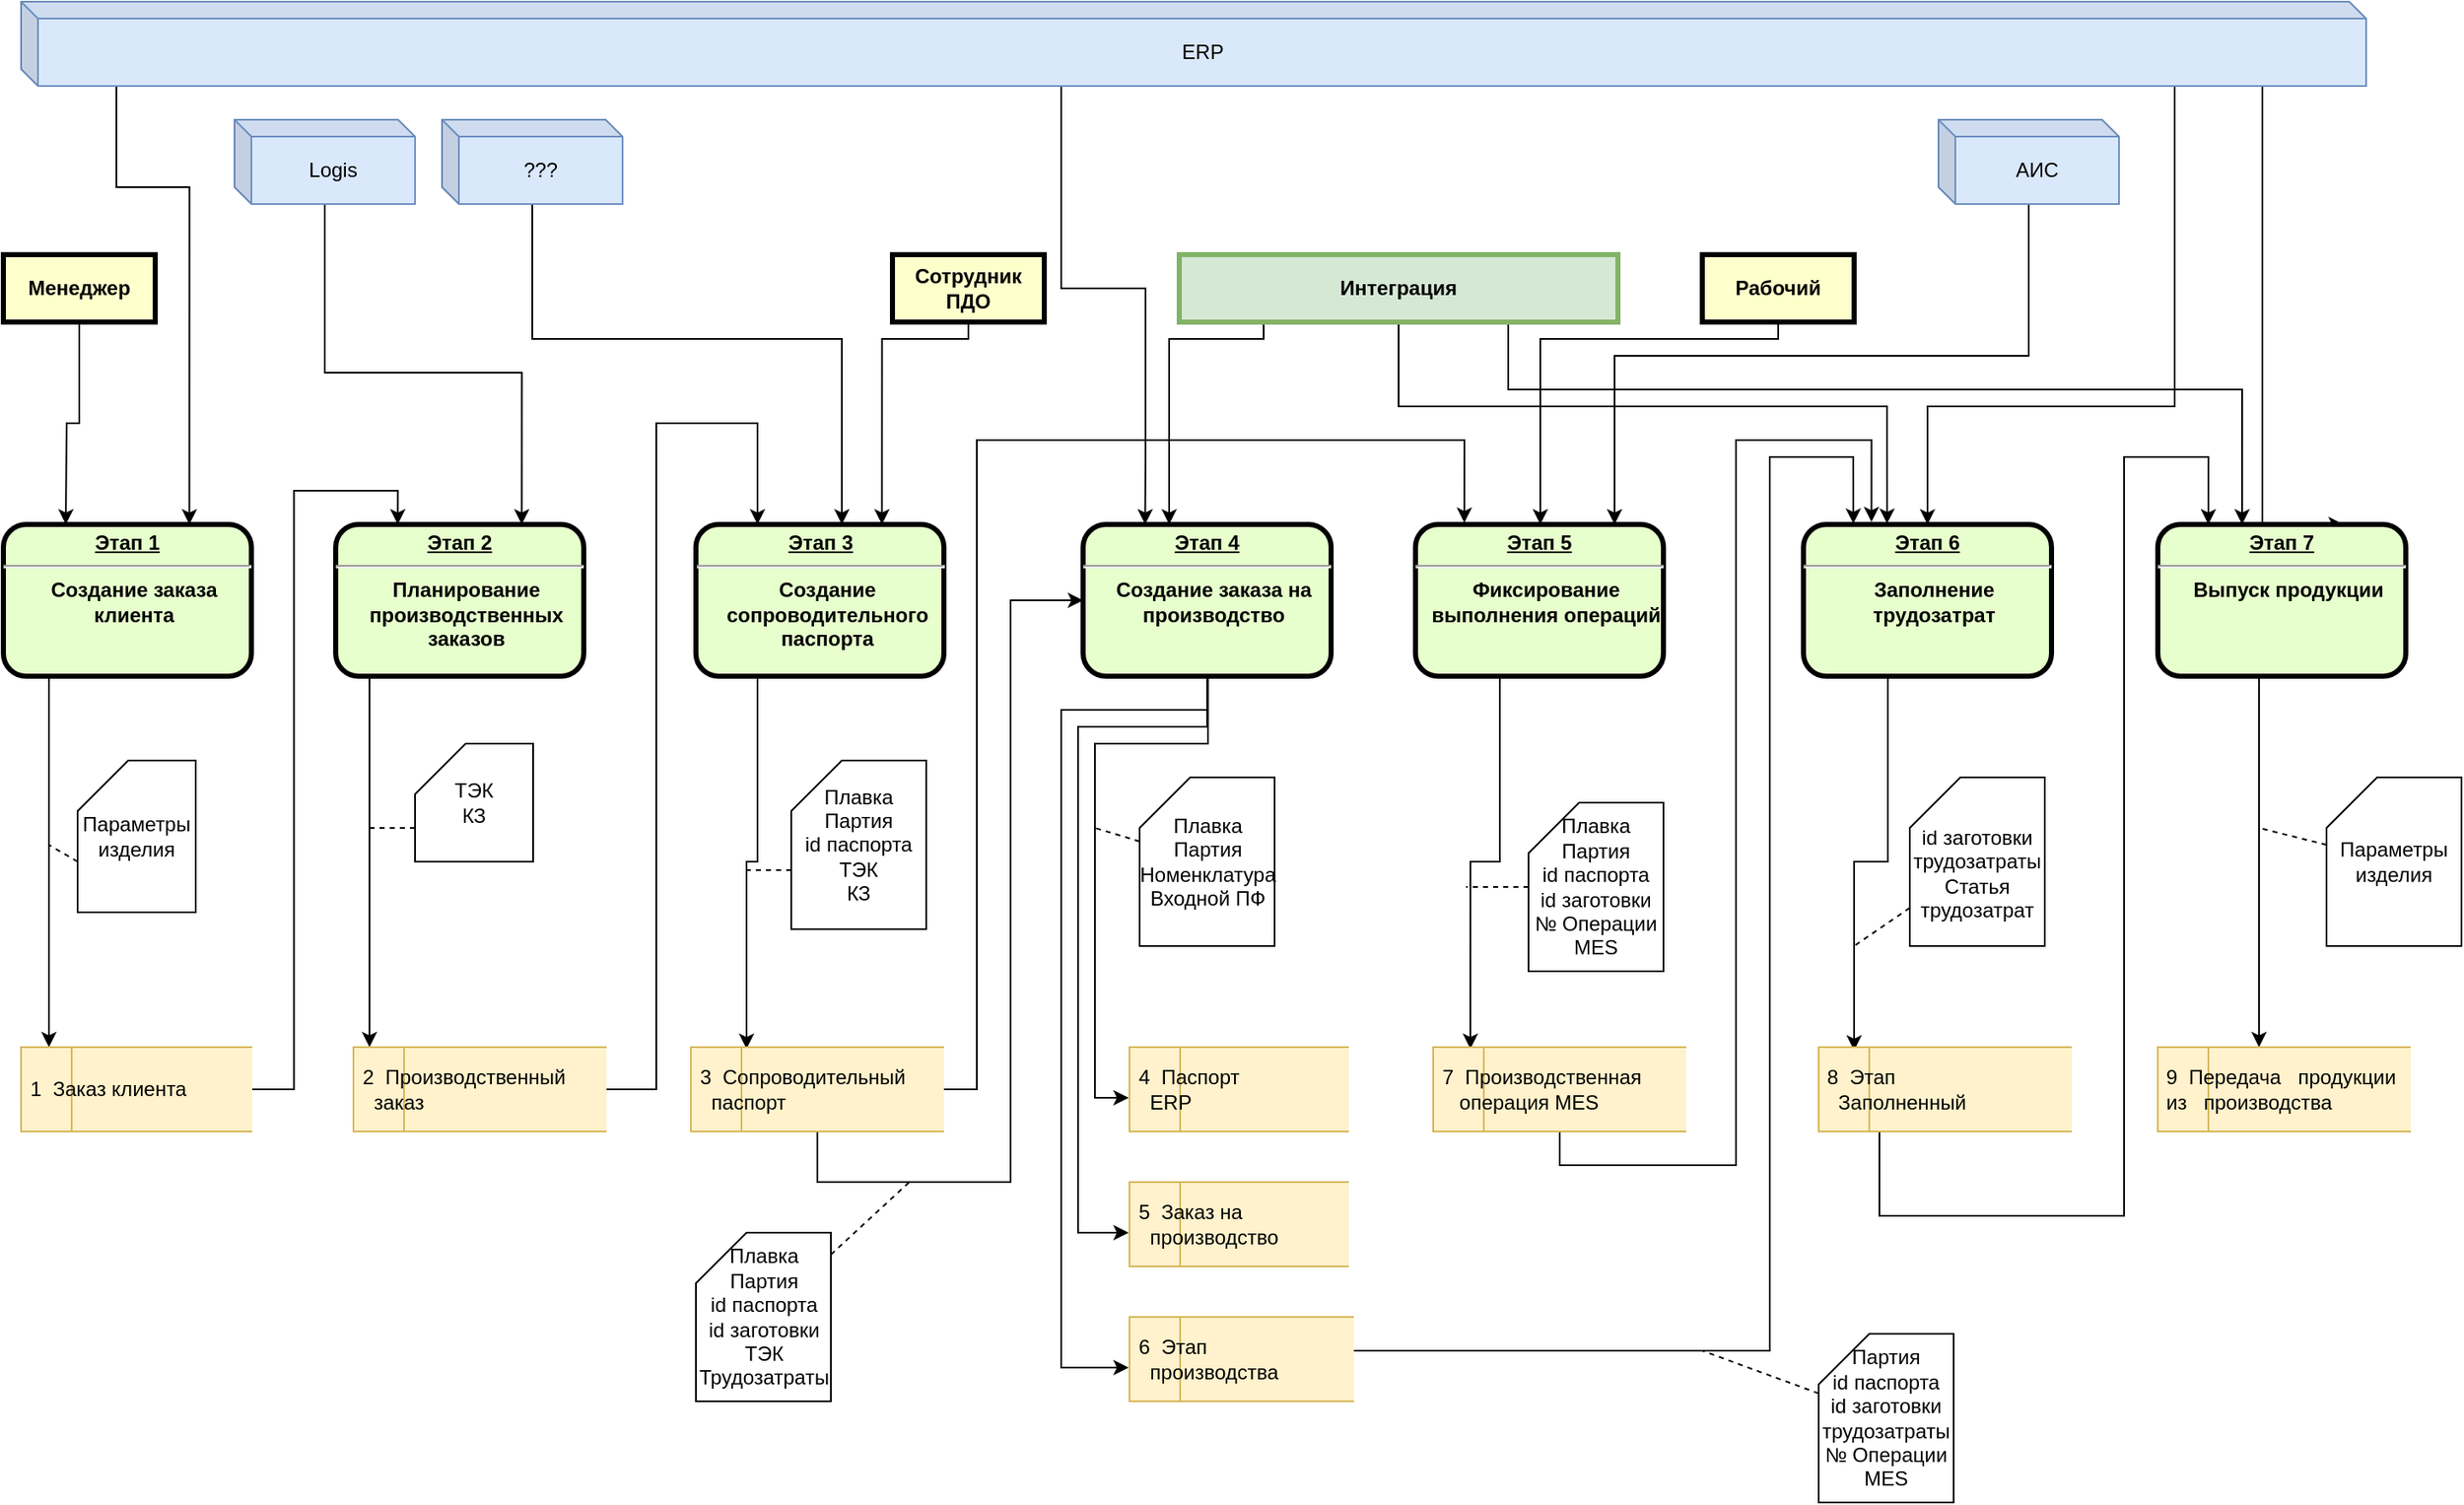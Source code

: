 <mxfile version="20.2.3" type="github">
  <diagram name="Page-1" id="c7558073-3199-34d8-9f00-42111426c3f3">
    <mxGraphModel dx="2499" dy="1065" grid="1" gridSize="10" guides="1" tooltips="1" connect="1" arrows="1" fold="1" page="1" pageScale="1" pageWidth="826" pageHeight="1169" background="none" math="0" shadow="0">
      <root>
        <mxCell id="0" />
        <mxCell id="1" parent="0" />
        <mxCell id="iLyNXibkhxgOzHxXVg3C-138" value="" style="edgeStyle=orthogonalEdgeStyle;rounded=0;orthogonalLoop=1;jettySize=auto;html=1;" edge="1" parent="1" source="8" target="iLyNXibkhxgOzHxXVg3C-129">
          <mxGeometry relative="1" as="geometry">
            <Array as="points">
              <mxPoint x="-770" y="470" />
              <mxPoint x="-770" y="470" />
            </Array>
          </mxGeometry>
        </mxCell>
        <mxCell id="8" value="&lt;p style=&quot;margin: 0px; margin-top: 4px; text-align: center; text-decoration: underline;&quot;&gt;&lt;strong&gt;Этап 1&lt;/strong&gt;&lt;/p&gt;&lt;hr&gt;&lt;p style=&quot;margin: 0px; margin-left: 8px;&quot;&gt;Создание заказа клиента&lt;/p&gt;" style="verticalAlign=middle;align=center;overflow=fill;fontSize=12;fontFamily=Helvetica;html=1;rounded=1;fontStyle=1;strokeWidth=3;fillColor=#E6FFCC;whiteSpace=wrap;" parent="1" vertex="1">
          <mxGeometry x="-797" y="320" width="147" height="90" as="geometry" />
        </mxCell>
        <mxCell id="iLyNXibkhxgOzHxXVg3C-111" style="edgeStyle=orthogonalEdgeStyle;rounded=0;orthogonalLoop=1;jettySize=auto;html=1;exitX=0.5;exitY=1;exitDx=0;exitDy=0;" edge="1" parent="1" source="12">
          <mxGeometry relative="1" as="geometry">
            <mxPoint x="-760" y="320" as="targetPoint" />
          </mxGeometry>
        </mxCell>
        <mxCell id="12" value="Менеджер" style="whiteSpace=wrap;align=center;verticalAlign=middle;fontStyle=1;strokeWidth=3;fillColor=#FFFFCC" parent="1" vertex="1">
          <mxGeometry x="-797" y="160" width="90" height="40" as="geometry" />
        </mxCell>
        <mxCell id="iLyNXibkhxgOzHxXVg3C-112" style="edgeStyle=orthogonalEdgeStyle;rounded=0;orthogonalLoop=1;jettySize=auto;html=1;entryX=0.75;entryY=0;entryDx=0;entryDy=0;" edge="1" parent="1" source="iLyNXibkhxgOzHxXVg3C-97" target="8">
          <mxGeometry relative="1" as="geometry">
            <Array as="points">
              <mxPoint x="-730" y="120" />
              <mxPoint x="-687" y="120" />
            </Array>
          </mxGeometry>
        </mxCell>
        <mxCell id="iLyNXibkhxgOzHxXVg3C-116" style="edgeStyle=orthogonalEdgeStyle;rounded=0;orthogonalLoop=1;jettySize=auto;html=1;entryX=0.25;entryY=0;entryDx=0;entryDy=0;" edge="1" parent="1" source="iLyNXibkhxgOzHxXVg3C-97" target="iLyNXibkhxgOzHxXVg3C-107">
          <mxGeometry relative="1" as="geometry">
            <Array as="points">
              <mxPoint x="-170" y="180" />
              <mxPoint x="-120" y="180" />
              <mxPoint x="-120" y="280" />
            </Array>
          </mxGeometry>
        </mxCell>
        <mxCell id="iLyNXibkhxgOzHxXVg3C-126" style="edgeStyle=orthogonalEdgeStyle;rounded=0;orthogonalLoop=1;jettySize=auto;html=1;entryX=0.75;entryY=0;entryDx=0;entryDy=0;" edge="1" parent="1" source="iLyNXibkhxgOzHxXVg3C-97" target="iLyNXibkhxgOzHxXVg3C-110">
          <mxGeometry relative="1" as="geometry">
            <Array as="points">
              <mxPoint x="542" y="110" />
              <mxPoint x="542" y="110" />
            </Array>
          </mxGeometry>
        </mxCell>
        <mxCell id="iLyNXibkhxgOzHxXVg3C-128" style="edgeStyle=orthogonalEdgeStyle;rounded=0;orthogonalLoop=1;jettySize=auto;html=1;entryX=0.5;entryY=0;entryDx=0;entryDy=0;" edge="1" parent="1" source="iLyNXibkhxgOzHxXVg3C-97" target="iLyNXibkhxgOzHxXVg3C-109">
          <mxGeometry relative="1" as="geometry">
            <Array as="points">
              <mxPoint x="490" y="250" />
              <mxPoint x="344" y="250" />
            </Array>
          </mxGeometry>
        </mxCell>
        <mxCell id="iLyNXibkhxgOzHxXVg3C-97" value="ERP" style="shape=cube;whiteSpace=wrap;html=1;boundedLbl=1;backgroundOutline=1;darkOpacity=0.05;darkOpacity2=0.1;size=10;fillColor=#dae8fc;strokeColor=#6c8ebf;" vertex="1" parent="1">
          <mxGeometry x="-786.5" y="10" width="1390" height="50" as="geometry" />
        </mxCell>
        <mxCell id="iLyNXibkhxgOzHxXVg3C-127" style="edgeStyle=orthogonalEdgeStyle;rounded=0;orthogonalLoop=1;jettySize=auto;html=1;entryX=0.75;entryY=0;entryDx=0;entryDy=0;" edge="1" parent="1" source="iLyNXibkhxgOzHxXVg3C-98" target="iLyNXibkhxgOzHxXVg3C-105">
          <mxGeometry relative="1" as="geometry">
            <Array as="points">
              <mxPoint x="-606" y="230" />
              <mxPoint x="-490" y="230" />
            </Array>
          </mxGeometry>
        </mxCell>
        <mxCell id="iLyNXibkhxgOzHxXVg3C-98" value="Logis" style="shape=cube;whiteSpace=wrap;html=1;boundedLbl=1;backgroundOutline=1;darkOpacity=0.05;darkOpacity2=0.1;size=10;fillColor=#dae8fc;strokeColor=#6c8ebf;" vertex="1" parent="1">
          <mxGeometry x="-660" y="80" width="107" height="50" as="geometry" />
        </mxCell>
        <mxCell id="iLyNXibkhxgOzHxXVg3C-114" style="edgeStyle=orthogonalEdgeStyle;rounded=0;orthogonalLoop=1;jettySize=auto;html=1;" edge="1" parent="1" source="iLyNXibkhxgOzHxXVg3C-99" target="iLyNXibkhxgOzHxXVg3C-106">
          <mxGeometry relative="1" as="geometry">
            <Array as="points">
              <mxPoint x="-483" y="210" />
              <mxPoint x="-300" y="210" />
            </Array>
          </mxGeometry>
        </mxCell>
        <mxCell id="iLyNXibkhxgOzHxXVg3C-99" value="???" style="shape=cube;whiteSpace=wrap;html=1;boundedLbl=1;backgroundOutline=1;darkOpacity=0.05;darkOpacity2=0.1;size=10;fillColor=#dae8fc;strokeColor=#6c8ebf;" vertex="1" parent="1">
          <mxGeometry x="-537" y="80" width="107" height="50" as="geometry" />
        </mxCell>
        <mxCell id="iLyNXibkhxgOzHxXVg3C-123" style="edgeStyle=orthogonalEdgeStyle;rounded=0;orthogonalLoop=1;jettySize=auto;html=1;" edge="1" parent="1" source="iLyNXibkhxgOzHxXVg3C-100">
          <mxGeometry relative="1" as="geometry">
            <mxPoint x="158" y="320" as="targetPoint" />
            <Array as="points">
              <mxPoint x="404" y="220" />
              <mxPoint x="158" y="220" />
            </Array>
          </mxGeometry>
        </mxCell>
        <mxCell id="iLyNXibkhxgOzHxXVg3C-100" value="АИС" style="shape=cube;whiteSpace=wrap;html=1;boundedLbl=1;backgroundOutline=1;darkOpacity=0.05;darkOpacity2=0.1;size=10;fillColor=#dae8fc;strokeColor=#6c8ebf;" vertex="1" parent="1">
          <mxGeometry x="350" y="80" width="107" height="50" as="geometry" />
        </mxCell>
        <mxCell id="iLyNXibkhxgOzHxXVg3C-115" style="edgeStyle=orthogonalEdgeStyle;rounded=0;orthogonalLoop=1;jettySize=auto;html=1;entryX=0.75;entryY=0;entryDx=0;entryDy=0;" edge="1" parent="1" source="iLyNXibkhxgOzHxXVg3C-102" target="iLyNXibkhxgOzHxXVg3C-106">
          <mxGeometry relative="1" as="geometry">
            <Array as="points">
              <mxPoint x="-225" y="210" />
              <mxPoint x="-276" y="210" />
            </Array>
          </mxGeometry>
        </mxCell>
        <mxCell id="iLyNXibkhxgOzHxXVg3C-102" value="Сотрудник ПДО" style="whiteSpace=wrap;align=center;verticalAlign=middle;fontStyle=1;strokeWidth=3;fillColor=#FFFFCC" vertex="1" parent="1">
          <mxGeometry x="-270" y="160" width="90" height="40" as="geometry" />
        </mxCell>
        <mxCell id="iLyNXibkhxgOzHxXVg3C-118" style="edgeStyle=orthogonalEdgeStyle;rounded=0;orthogonalLoop=1;jettySize=auto;html=1;" edge="1" parent="1" source="iLyNXibkhxgOzHxXVg3C-103" target="iLyNXibkhxgOzHxXVg3C-107">
          <mxGeometry relative="1" as="geometry">
            <Array as="points">
              <mxPoint x="-50" y="210" />
              <mxPoint x="-106" y="210" />
            </Array>
          </mxGeometry>
        </mxCell>
        <mxCell id="iLyNXibkhxgOzHxXVg3C-120" style="edgeStyle=orthogonalEdgeStyle;rounded=0;orthogonalLoop=1;jettySize=auto;html=1;entryX=0.337;entryY=-0.005;entryDx=0;entryDy=0;entryPerimeter=0;" edge="1" parent="1" source="iLyNXibkhxgOzHxXVg3C-103" target="iLyNXibkhxgOzHxXVg3C-109">
          <mxGeometry relative="1" as="geometry">
            <Array as="points">
              <mxPoint x="30" y="250" />
              <mxPoint x="320" y="250" />
            </Array>
          </mxGeometry>
        </mxCell>
        <mxCell id="iLyNXibkhxgOzHxXVg3C-121" style="edgeStyle=orthogonalEdgeStyle;rounded=0;orthogonalLoop=1;jettySize=auto;html=1;exitX=0.75;exitY=1;exitDx=0;exitDy=0;entryX=0.34;entryY=0;entryDx=0;entryDy=0;entryPerimeter=0;" edge="1" parent="1" source="iLyNXibkhxgOzHxXVg3C-103" target="iLyNXibkhxgOzHxXVg3C-110">
          <mxGeometry relative="1" as="geometry">
            <mxPoint x="540" y="300" as="targetPoint" />
            <Array as="points">
              <mxPoint x="95" y="240" />
              <mxPoint x="530" y="240" />
            </Array>
          </mxGeometry>
        </mxCell>
        <mxCell id="iLyNXibkhxgOzHxXVg3C-103" value="Интеграция" style="whiteSpace=wrap;align=center;verticalAlign=middle;fontStyle=1;strokeWidth=3;fillColor=#d5e8d4;strokeColor=#82b366;" vertex="1" parent="1">
          <mxGeometry x="-100" y="160" width="260" height="40" as="geometry" />
        </mxCell>
        <mxCell id="iLyNXibkhxgOzHxXVg3C-119" style="edgeStyle=orthogonalEdgeStyle;rounded=0;orthogonalLoop=1;jettySize=auto;html=1;" edge="1" parent="1" source="iLyNXibkhxgOzHxXVg3C-104" target="iLyNXibkhxgOzHxXVg3C-108">
          <mxGeometry relative="1" as="geometry">
            <Array as="points">
              <mxPoint x="255" y="210" />
              <mxPoint x="114" y="210" />
            </Array>
          </mxGeometry>
        </mxCell>
        <mxCell id="iLyNXibkhxgOzHxXVg3C-104" value="Рабочий" style="whiteSpace=wrap;align=center;verticalAlign=middle;fontStyle=1;strokeWidth=3;fillColor=#FFFFCC" vertex="1" parent="1">
          <mxGeometry x="210" y="160" width="90" height="40" as="geometry" />
        </mxCell>
        <mxCell id="iLyNXibkhxgOzHxXVg3C-139" value="" style="edgeStyle=orthogonalEdgeStyle;rounded=0;orthogonalLoop=1;jettySize=auto;html=1;" edge="1" parent="1" source="iLyNXibkhxgOzHxXVg3C-105" target="iLyNXibkhxgOzHxXVg3C-130">
          <mxGeometry relative="1" as="geometry">
            <Array as="points">
              <mxPoint x="-580" y="470" />
              <mxPoint x="-580" y="470" />
            </Array>
          </mxGeometry>
        </mxCell>
        <mxCell id="iLyNXibkhxgOzHxXVg3C-105" value="&lt;p style=&quot;margin: 0px; margin-top: 4px; text-align: center; text-decoration: underline;&quot;&gt;&lt;strong&gt;Этап 2&lt;/strong&gt;&lt;/p&gt;&lt;hr&gt;&lt;p style=&quot;margin: 0px; margin-left: 8px;&quot;&gt;Планирование производственных заказов&lt;/p&gt;" style="verticalAlign=middle;align=center;overflow=fill;fontSize=12;fontFamily=Helvetica;html=1;rounded=1;fontStyle=1;strokeWidth=3;fillColor=#E6FFCC;whiteSpace=wrap;" vertex="1" parent="1">
          <mxGeometry x="-600" y="320" width="147" height="90" as="geometry" />
        </mxCell>
        <mxCell id="iLyNXibkhxgOzHxXVg3C-142" style="edgeStyle=orthogonalEdgeStyle;rounded=0;orthogonalLoop=1;jettySize=auto;html=1;entryX=0.22;entryY=0.02;entryDx=0;entryDy=0;entryPerimeter=0;" edge="1" parent="1" source="iLyNXibkhxgOzHxXVg3C-106" target="iLyNXibkhxgOzHxXVg3C-131">
          <mxGeometry relative="1" as="geometry">
            <Array as="points">
              <mxPoint x="-350" y="520" />
              <mxPoint x="-356" y="520" />
            </Array>
          </mxGeometry>
        </mxCell>
        <mxCell id="iLyNXibkhxgOzHxXVg3C-106" value="&lt;p style=&quot;margin: 0px; margin-top: 4px; text-align: center; text-decoration: underline;&quot;&gt;&lt;strong&gt;Этап 3&lt;/strong&gt;&lt;/p&gt;&lt;hr&gt;&lt;p style=&quot;margin: 0px; margin-left: 8px;&quot;&gt;Создание сопроводительного паспорта&lt;/p&gt;" style="verticalAlign=middle;align=center;overflow=fill;fontSize=12;fontFamily=Helvetica;html=1;rounded=1;fontStyle=1;strokeWidth=3;fillColor=#E6FFCC;whiteSpace=wrap;" vertex="1" parent="1">
          <mxGeometry x="-386.5" y="320" width="147" height="90" as="geometry" />
        </mxCell>
        <mxCell id="iLyNXibkhxgOzHxXVg3C-156" style="edgeStyle=orthogonalEdgeStyle;rounded=0;orthogonalLoop=1;jettySize=auto;html=1;exitX=0.354;exitY=1;exitDx=0;exitDy=0;exitPerimeter=0;" edge="1" parent="1" source="iLyNXibkhxgOzHxXVg3C-107">
          <mxGeometry relative="1" as="geometry">
            <mxPoint x="-130" y="660" as="targetPoint" />
            <Array as="points">
              <mxPoint x="-83" y="410" />
              <mxPoint x="-83" y="450" />
              <mxPoint x="-150" y="450" />
              <mxPoint x="-150" y="660" />
            </Array>
          </mxGeometry>
        </mxCell>
        <mxCell id="iLyNXibkhxgOzHxXVg3C-157" style="edgeStyle=orthogonalEdgeStyle;rounded=0;orthogonalLoop=1;jettySize=auto;html=1;" edge="1" parent="1" source="iLyNXibkhxgOzHxXVg3C-107">
          <mxGeometry relative="1" as="geometry">
            <mxPoint x="-130" y="740" as="targetPoint" />
            <Array as="points">
              <mxPoint x="-83" y="440" />
              <mxPoint x="-160" y="440" />
              <mxPoint x="-160" y="740" />
            </Array>
          </mxGeometry>
        </mxCell>
        <mxCell id="iLyNXibkhxgOzHxXVg3C-158" style="edgeStyle=orthogonalEdgeStyle;rounded=0;orthogonalLoop=1;jettySize=auto;html=1;" edge="1" parent="1" source="iLyNXibkhxgOzHxXVg3C-107">
          <mxGeometry relative="1" as="geometry">
            <mxPoint x="-130" y="820" as="targetPoint" />
            <Array as="points">
              <mxPoint x="-83" y="430" />
              <mxPoint x="-170" y="430" />
              <mxPoint x="-170" y="820" />
            </Array>
          </mxGeometry>
        </mxCell>
        <mxCell id="iLyNXibkhxgOzHxXVg3C-107" value="&lt;p style=&quot;margin: 0px; margin-top: 4px; text-align: center; text-decoration: underline;&quot;&gt;&lt;strong&gt;Этап 4&lt;/strong&gt;&lt;/p&gt;&lt;hr&gt;&lt;p style=&quot;margin: 0px; margin-left: 8px;&quot;&gt;Создание заказа на производство&lt;/p&gt;" style="verticalAlign=middle;align=center;overflow=fill;fontSize=12;fontFamily=Helvetica;html=1;rounded=1;fontStyle=1;strokeWidth=3;fillColor=#E6FFCC;whiteSpace=wrap;" vertex="1" parent="1">
          <mxGeometry x="-157" y="320" width="147" height="90" as="geometry" />
        </mxCell>
        <mxCell id="iLyNXibkhxgOzHxXVg3C-148" style="edgeStyle=orthogonalEdgeStyle;rounded=0;orthogonalLoop=1;jettySize=auto;html=1;entryX=0.147;entryY=0.02;entryDx=0;entryDy=0;entryPerimeter=0;" edge="1" parent="1" source="iLyNXibkhxgOzHxXVg3C-108" target="iLyNXibkhxgOzHxXVg3C-135">
          <mxGeometry relative="1" as="geometry">
            <Array as="points">
              <mxPoint x="90" y="520" />
              <mxPoint x="72" y="520" />
            </Array>
          </mxGeometry>
        </mxCell>
        <mxCell id="iLyNXibkhxgOzHxXVg3C-108" value="&lt;p style=&quot;margin: 0px; margin-top: 4px; text-align: center; text-decoration: underline;&quot;&gt;&lt;strong&gt;Этап 5&lt;/strong&gt;&lt;/p&gt;&lt;hr&gt;&lt;p style=&quot;margin: 0px; margin-left: 8px;&quot;&gt;Фиксирование выполнения операций&lt;/p&gt;" style="verticalAlign=middle;align=center;overflow=fill;fontSize=12;fontFamily=Helvetica;html=1;rounded=1;fontStyle=1;strokeWidth=3;fillColor=#E6FFCC;whiteSpace=wrap;" vertex="1" parent="1">
          <mxGeometry x="40" y="320" width="147" height="90" as="geometry" />
        </mxCell>
        <mxCell id="iLyNXibkhxgOzHxXVg3C-151" style="edgeStyle=orthogonalEdgeStyle;rounded=0;orthogonalLoop=1;jettySize=auto;html=1;entryX=0.14;entryY=0.04;entryDx=0;entryDy=0;entryPerimeter=0;" edge="1" parent="1" source="iLyNXibkhxgOzHxXVg3C-109" target="iLyNXibkhxgOzHxXVg3C-136">
          <mxGeometry relative="1" as="geometry">
            <Array as="points">
              <mxPoint x="320" y="520" />
              <mxPoint x="300" y="520" />
            </Array>
          </mxGeometry>
        </mxCell>
        <mxCell id="iLyNXibkhxgOzHxXVg3C-109" value="&lt;p style=&quot;margin: 0px; margin-top: 4px; text-align: center; text-decoration: underline;&quot;&gt;&lt;strong&gt;Этап 6&lt;/strong&gt;&lt;/p&gt;&lt;hr&gt;&lt;p style=&quot;margin: 0px; margin-left: 8px;&quot;&gt;Заполнение трудозатрат&lt;/p&gt;" style="verticalAlign=middle;align=center;overflow=fill;fontSize=12;fontFamily=Helvetica;html=1;rounded=1;fontStyle=1;strokeWidth=3;fillColor=#E6FFCC;whiteSpace=wrap;" vertex="1" parent="1">
          <mxGeometry x="270" y="320" width="147" height="90" as="geometry" />
        </mxCell>
        <mxCell id="iLyNXibkhxgOzHxXVg3C-155" style="edgeStyle=orthogonalEdgeStyle;rounded=0;orthogonalLoop=1;jettySize=auto;html=1;" edge="1" parent="1" source="iLyNXibkhxgOzHxXVg3C-110" target="iLyNXibkhxgOzHxXVg3C-137">
          <mxGeometry relative="1" as="geometry">
            <Array as="points">
              <mxPoint x="540" y="550" />
              <mxPoint x="540" y="550" />
            </Array>
          </mxGeometry>
        </mxCell>
        <mxCell id="iLyNXibkhxgOzHxXVg3C-110" value="&lt;p style=&quot;margin: 0px; margin-top: 4px; text-align: center; text-decoration: underline;&quot;&gt;&lt;strong&gt;Этап 7&lt;/strong&gt;&lt;/p&gt;&lt;hr&gt;&lt;p style=&quot;margin: 0px; margin-left: 8px;&quot;&gt;Выпуск продукции&lt;/p&gt;" style="verticalAlign=middle;align=center;overflow=fill;fontSize=12;fontFamily=Helvetica;html=1;rounded=1;fontStyle=1;strokeWidth=3;fillColor=#E6FFCC;whiteSpace=wrap;" vertex="1" parent="1">
          <mxGeometry x="480" y="320" width="147" height="90" as="geometry" />
        </mxCell>
        <mxCell id="iLyNXibkhxgOzHxXVg3C-140" style="edgeStyle=orthogonalEdgeStyle;rounded=0;orthogonalLoop=1;jettySize=auto;html=1;entryX=0.25;entryY=0;entryDx=0;entryDy=0;" edge="1" parent="1" source="iLyNXibkhxgOzHxXVg3C-129" target="iLyNXibkhxgOzHxXVg3C-105">
          <mxGeometry relative="1" as="geometry" />
        </mxCell>
        <mxCell id="iLyNXibkhxgOzHxXVg3C-129" value="1&lt;span style=&quot;white-space: pre;&quot;&gt;	&lt;/span&gt;&amp;nbsp;Заказ клиента" style="html=1;dashed=0;whitespace=wrap;shape=mxgraph.dfd.dataStoreID;align=left;spacingLeft=3;points=[[0,0],[0.5,0],[1,0],[0,0.5],[1,0.5],[0,1],[0.5,1],[1,1]];fillColor=#fff2cc;strokeColor=#d6b656;" vertex="1" parent="1">
          <mxGeometry x="-786.5" y="630" width="137" height="50" as="geometry" />
        </mxCell>
        <mxCell id="iLyNXibkhxgOzHxXVg3C-141" style="edgeStyle=orthogonalEdgeStyle;rounded=0;orthogonalLoop=1;jettySize=auto;html=1;" edge="1" parent="1" source="iLyNXibkhxgOzHxXVg3C-130">
          <mxGeometry relative="1" as="geometry">
            <mxPoint x="-350" y="320" as="targetPoint" />
            <Array as="points">
              <mxPoint x="-410" y="655" />
              <mxPoint x="-410" y="260" />
              <mxPoint x="-350" y="260" />
            </Array>
          </mxGeometry>
        </mxCell>
        <mxCell id="iLyNXibkhxgOzHxXVg3C-130" value="2&lt;span style=&quot;white-space: pre;&quot;&gt;	&lt;/span&gt;&amp;nbsp;Производственный &lt;span style=&quot;white-space: pre;&quot;&gt;	&lt;/span&gt;&amp;nbsp;заказ" style="html=1;dashed=0;whitespace=wrap;shape=mxgraph.dfd.dataStoreID;align=left;spacingLeft=3;points=[[0,0],[0.5,0],[1,0],[0,0.5],[1,0.5],[0,1],[0.5,1],[1,1]];whiteSpace=wrap;fillColor=#fff2cc;strokeColor=#d6b656;" vertex="1" parent="1">
          <mxGeometry x="-589.5" y="630" width="150" height="50" as="geometry" />
        </mxCell>
        <mxCell id="iLyNXibkhxgOzHxXVg3C-143" style="edgeStyle=orthogonalEdgeStyle;rounded=0;orthogonalLoop=1;jettySize=auto;html=1;entryX=0.197;entryY=-0.011;entryDx=0;entryDy=0;entryPerimeter=0;" edge="1" parent="1" source="iLyNXibkhxgOzHxXVg3C-131" target="iLyNXibkhxgOzHxXVg3C-108">
          <mxGeometry relative="1" as="geometry">
            <mxPoint x="70" y="290" as="targetPoint" />
            <Array as="points">
              <mxPoint x="-220" y="655" />
              <mxPoint x="-220" y="270" />
              <mxPoint x="69" y="270" />
            </Array>
          </mxGeometry>
        </mxCell>
        <mxCell id="iLyNXibkhxgOzHxXVg3C-144" style="edgeStyle=orthogonalEdgeStyle;rounded=0;orthogonalLoop=1;jettySize=auto;html=1;entryX=0;entryY=0.5;entryDx=0;entryDy=0;" edge="1" parent="1" source="iLyNXibkhxgOzHxXVg3C-131" target="iLyNXibkhxgOzHxXVg3C-107">
          <mxGeometry relative="1" as="geometry">
            <Array as="points">
              <mxPoint x="-314" y="710" />
              <mxPoint x="-200" y="710" />
              <mxPoint x="-200" y="365" />
            </Array>
          </mxGeometry>
        </mxCell>
        <mxCell id="iLyNXibkhxgOzHxXVg3C-131" value="3&lt;span style=&quot;white-space: pre;&quot;&gt;	&lt;/span&gt;&amp;nbsp;Сопроводительный &lt;span style=&quot;white-space: pre;&quot;&gt;	&lt;/span&gt;&amp;nbsp;паспорт" style="html=1;dashed=0;whitespace=wrap;shape=mxgraph.dfd.dataStoreID;align=left;spacingLeft=3;points=[[0,0],[0.5,0],[1,0],[0,0.5],[1,0.5],[0,1],[0.5,1],[1,1]];whiteSpace=wrap;fillColor=#fff2cc;strokeColor=#d6b656;" vertex="1" parent="1">
          <mxGeometry x="-389.5" y="630" width="150" height="50" as="geometry" />
        </mxCell>
        <mxCell id="iLyNXibkhxgOzHxXVg3C-132" value="4&lt;span style=&quot;white-space: pre;&quot;&gt;	&lt;/span&gt;&amp;nbsp;Паспорт&amp;nbsp;&lt;span style=&quot;white-space: pre;&quot;&gt;	&lt;/span&gt;&amp;nbsp;&lt;br&gt;&lt;span style=&quot;white-space: pre;&quot;&gt;	&lt;/span&gt;&amp;nbsp;ERP" style="html=1;dashed=0;whitespace=wrap;shape=mxgraph.dfd.dataStoreID;align=left;spacingLeft=3;points=[[0,0],[0.5,0],[1,0],[0,0.5],[1,0.5],[0,1],[0.5,1],[1,1]];whiteSpace=wrap;fillColor=#fff2cc;strokeColor=#d6b656;" vertex="1" parent="1">
          <mxGeometry x="-129.5" y="630" width="130" height="50" as="geometry" />
        </mxCell>
        <mxCell id="iLyNXibkhxgOzHxXVg3C-133" value="5&lt;span style=&quot;white-space: pre;&quot;&gt;	&lt;/span&gt;&amp;nbsp;Заказ на &lt;span style=&quot;white-space: pre;&quot;&gt;	&lt;/span&gt;&amp;nbsp;производство" style="html=1;dashed=0;whitespace=wrap;shape=mxgraph.dfd.dataStoreID;align=left;spacingLeft=3;points=[[0,0],[0.5,0],[1,0],[0,0.5],[1,0.5],[0,1],[0.5,1],[1,1]];whiteSpace=wrap;fillColor=#fff2cc;strokeColor=#d6b656;" vertex="1" parent="1">
          <mxGeometry x="-129.5" y="710" width="130" height="50" as="geometry" />
        </mxCell>
        <mxCell id="iLyNXibkhxgOzHxXVg3C-150" style="edgeStyle=orthogonalEdgeStyle;rounded=0;orthogonalLoop=1;jettySize=auto;html=1;entryX=0.201;entryY=-0.005;entryDx=0;entryDy=0;entryPerimeter=0;" edge="1" parent="1" source="iLyNXibkhxgOzHxXVg3C-134" target="iLyNXibkhxgOzHxXVg3C-109">
          <mxGeometry relative="1" as="geometry">
            <mxPoint x="270" y="290" as="targetPoint" />
            <Array as="points">
              <mxPoint x="250" y="810" />
              <mxPoint x="250" y="280" />
              <mxPoint x="300" y="280" />
            </Array>
          </mxGeometry>
        </mxCell>
        <mxCell id="iLyNXibkhxgOzHxXVg3C-134" value="6&lt;span style=&quot;white-space: pre;&quot;&gt;	&lt;/span&gt;&amp;nbsp;Этап&lt;br&gt;&lt;span style=&quot;white-space: pre;&quot;&gt;	&lt;/span&gt;&amp;nbsp;производства" style="html=1;dashed=0;whitespace=wrap;shape=mxgraph.dfd.dataStoreID;align=left;spacingLeft=3;points=[[0,0],[0.5,0],[1,0],[0,0.5],[1,0.5],[0,1],[0.5,1],[1,1]];whiteSpace=wrap;fillColor=#fff2cc;strokeColor=#d6b656;" vertex="1" parent="1">
          <mxGeometry x="-129.5" y="790" width="133" height="50" as="geometry" />
        </mxCell>
        <mxCell id="iLyNXibkhxgOzHxXVg3C-149" style="edgeStyle=orthogonalEdgeStyle;rounded=0;orthogonalLoop=1;jettySize=auto;html=1;entryX=0.274;entryY=-0.016;entryDx=0;entryDy=0;entryPerimeter=0;" edge="1" parent="1" source="iLyNXibkhxgOzHxXVg3C-135" target="iLyNXibkhxgOzHxXVg3C-109">
          <mxGeometry relative="1" as="geometry">
            <mxPoint x="310" y="310" as="targetPoint" />
            <Array as="points">
              <mxPoint x="126" y="700" />
              <mxPoint x="230" y="700" />
              <mxPoint x="230" y="270" />
              <mxPoint x="310" y="270" />
            </Array>
          </mxGeometry>
        </mxCell>
        <mxCell id="iLyNXibkhxgOzHxXVg3C-135" value="7&lt;span style=&quot;white-space: pre;&quot;&gt;	&lt;/span&gt;&amp;nbsp;Производственная&lt;br&gt;&amp;nbsp;&lt;span style=&quot;white-space: pre;&quot;&gt;	&lt;/span&gt;&amp;nbsp;операция MES" style="html=1;dashed=0;whitespace=wrap;shape=mxgraph.dfd.dataStoreID;align=left;spacingLeft=3;points=[[0,0],[0.5,0],[1,0],[0,0.5],[1,0.5],[0,1],[0.5,1],[1,1]];whiteSpace=wrap;fillColor=#fff2cc;strokeColor=#d6b656;" vertex="1" parent="1">
          <mxGeometry x="50.5" y="630" width="150" height="50" as="geometry" />
        </mxCell>
        <mxCell id="iLyNXibkhxgOzHxXVg3C-154" style="edgeStyle=orthogonalEdgeStyle;rounded=0;orthogonalLoop=1;jettySize=auto;html=1;entryX=0.204;entryY=0;entryDx=0;entryDy=0;entryPerimeter=0;" edge="1" parent="1" source="iLyNXibkhxgOzHxXVg3C-136" target="iLyNXibkhxgOzHxXVg3C-110">
          <mxGeometry relative="1" as="geometry">
            <mxPoint x="510" y="300" as="targetPoint" />
            <Array as="points">
              <mxPoint x="315" y="730" />
              <mxPoint x="460" y="730" />
              <mxPoint x="460" y="280" />
              <mxPoint x="510" y="280" />
            </Array>
          </mxGeometry>
        </mxCell>
        <mxCell id="iLyNXibkhxgOzHxXVg3C-136" value="8&lt;span style=&quot;white-space: pre;&quot;&gt;	&lt;/span&gt;&amp;nbsp;Этап&amp;nbsp;&lt;br&gt;&lt;span style=&quot;white-space: pre;&quot;&gt;	&lt;/span&gt;&amp;nbsp;Заполненный" style="html=1;dashed=0;whitespace=wrap;shape=mxgraph.dfd.dataStoreID;align=left;spacingLeft=3;points=[[0,0],[0.5,0],[1,0],[0,0.5],[1,0.5],[0,1],[0.5,1],[1,1]];whiteSpace=wrap;fillColor=#fff2cc;strokeColor=#d6b656;" vertex="1" parent="1">
          <mxGeometry x="279" y="630" width="150" height="50" as="geometry" />
        </mxCell>
        <mxCell id="iLyNXibkhxgOzHxXVg3C-137" value="9&lt;span style=&quot;white-space: pre;&quot;&gt;	&lt;/span&gt;&amp;nbsp;Передача &lt;span style=&quot;white-space: pre;&quot;&gt;	&lt;/span&gt;&amp;nbsp;продукции из &lt;span style=&quot;white-space: pre;&quot;&gt;	&lt;/span&gt;&amp;nbsp;производства" style="html=1;dashed=0;whitespace=wrap;shape=mxgraph.dfd.dataStoreID;align=left;spacingLeft=3;points=[[0,0],[0.5,0],[1,0],[0,0.5],[1,0.5],[0,1],[0.5,1],[1,1]];whiteSpace=wrap;fillColor=#fff2cc;strokeColor=#d6b656;" vertex="1" parent="1">
          <mxGeometry x="480" y="630" width="150" height="50" as="geometry" />
        </mxCell>
        <mxCell id="iLyNXibkhxgOzHxXVg3C-168" style="rounded=0;orthogonalLoop=1;jettySize=auto;html=1;exitX=0;exitY=0;exitDx=0;exitDy=65;exitPerimeter=0;elbow=vertical;endArrow=none;endFill=0;dashed=1;" edge="1" parent="1" source="iLyNXibkhxgOzHxXVg3C-159">
          <mxGeometry relative="1" as="geometry">
            <mxPoint x="-360" y="525" as="targetPoint" />
          </mxGeometry>
        </mxCell>
        <mxCell id="iLyNXibkhxgOzHxXVg3C-159" value="Плавка&lt;br&gt;Партия&lt;br&gt;id паспорта&lt;br&gt;ТЭК&lt;br&gt;КЗ" style="shape=card;whiteSpace=wrap;html=1;" vertex="1" parent="1">
          <mxGeometry x="-330" y="460" width="80" height="100" as="geometry" />
        </mxCell>
        <mxCell id="iLyNXibkhxgOzHxXVg3C-167" style="rounded=0;orthogonalLoop=1;jettySize=auto;html=1;exitX=0;exitY=0;exitDx=0;exitDy=50;exitPerimeter=0;elbow=vertical;endArrow=none;endFill=0;dashed=1;" edge="1" parent="1" source="iLyNXibkhxgOzHxXVg3C-160">
          <mxGeometry relative="1" as="geometry">
            <mxPoint x="-580" y="500" as="targetPoint" />
          </mxGeometry>
        </mxCell>
        <mxCell id="iLyNXibkhxgOzHxXVg3C-160" value="ТЭК&lt;br&gt;КЗ" style="shape=card;whiteSpace=wrap;html=1;" vertex="1" parent="1">
          <mxGeometry x="-553" y="450" width="70" height="70" as="geometry" />
        </mxCell>
        <mxCell id="iLyNXibkhxgOzHxXVg3C-166" style="rounded=0;orthogonalLoop=1;jettySize=auto;html=1;exitX=0;exitY=0;exitDx=0;exitDy=60;exitPerimeter=0;elbow=vertical;endArrow=none;endFill=0;dashed=1;" edge="1" parent="1" source="iLyNXibkhxgOzHxXVg3C-161">
          <mxGeometry relative="1" as="geometry">
            <mxPoint x="-770" y="510" as="targetPoint" />
          </mxGeometry>
        </mxCell>
        <mxCell id="iLyNXibkhxgOzHxXVg3C-161" value="Параметры изделия" style="shape=card;whiteSpace=wrap;html=1;" vertex="1" parent="1">
          <mxGeometry x="-753" y="460" width="70" height="90" as="geometry" />
        </mxCell>
        <mxCell id="iLyNXibkhxgOzHxXVg3C-172" style="rounded=0;orthogonalLoop=1;jettySize=auto;html=1;elbow=vertical;dashed=1;endArrow=none;endFill=0;" edge="1" parent="1" source="iLyNXibkhxgOzHxXVg3C-170">
          <mxGeometry relative="1" as="geometry">
            <mxPoint x="-260" y="710" as="targetPoint" />
          </mxGeometry>
        </mxCell>
        <mxCell id="iLyNXibkhxgOzHxXVg3C-170" value="Плавка&lt;br&gt;Партия&lt;br&gt;id паспорта&lt;br&gt;id заготовки&lt;br&gt;ТЭК&lt;br&gt;Трудозатраты" style="shape=card;whiteSpace=wrap;html=1;" vertex="1" parent="1">
          <mxGeometry x="-386.5" y="740" width="80" height="100" as="geometry" />
        </mxCell>
        <mxCell id="iLyNXibkhxgOzHxXVg3C-174" style="edgeStyle=none;rounded=0;orthogonalLoop=1;jettySize=auto;html=1;dashed=1;endArrow=none;endFill=0;elbow=vertical;" edge="1" parent="1" source="iLyNXibkhxgOzHxXVg3C-173">
          <mxGeometry relative="1" as="geometry">
            <mxPoint x="-150" y="500" as="targetPoint" />
          </mxGeometry>
        </mxCell>
        <mxCell id="iLyNXibkhxgOzHxXVg3C-173" value="Плавка&lt;br&gt;Партия&lt;br&gt;Номенклатура&lt;br&gt;Входной ПФ" style="shape=card;whiteSpace=wrap;html=1;" vertex="1" parent="1">
          <mxGeometry x="-123.5" y="470" width="80" height="100" as="geometry" />
        </mxCell>
        <mxCell id="iLyNXibkhxgOzHxXVg3C-176" style="edgeStyle=none;rounded=0;orthogonalLoop=1;jettySize=auto;html=1;dashed=1;endArrow=none;endFill=0;elbow=vertical;" edge="1" parent="1" source="iLyNXibkhxgOzHxXVg3C-175">
          <mxGeometry relative="1" as="geometry">
            <mxPoint x="70" y="535.0" as="targetPoint" />
          </mxGeometry>
        </mxCell>
        <mxCell id="iLyNXibkhxgOzHxXVg3C-175" value="Плавка&lt;br&gt;Партия&lt;br&gt;id паспорта&lt;br&gt;id заготовки&lt;br&gt;№ Операции MES" style="shape=card;whiteSpace=wrap;html=1;" vertex="1" parent="1">
          <mxGeometry x="107" y="485" width="80" height="100" as="geometry" />
        </mxCell>
        <mxCell id="iLyNXibkhxgOzHxXVg3C-178" style="edgeStyle=none;rounded=0;orthogonalLoop=1;jettySize=auto;html=1;dashed=1;endArrow=none;endFill=0;elbow=vertical;" edge="1" parent="1" source="iLyNXibkhxgOzHxXVg3C-177">
          <mxGeometry relative="1" as="geometry">
            <mxPoint x="210.0" y="810" as="targetPoint" />
          </mxGeometry>
        </mxCell>
        <mxCell id="iLyNXibkhxgOzHxXVg3C-177" value="Партия&lt;br&gt;id паспорта&lt;br&gt;id заготовки&lt;br&gt;трудозатраты&lt;br&gt;№ Операции MES" style="shape=card;whiteSpace=wrap;html=1;" vertex="1" parent="1">
          <mxGeometry x="279" y="800" width="80" height="100" as="geometry" />
        </mxCell>
        <mxCell id="iLyNXibkhxgOzHxXVg3C-182" style="edgeStyle=none;rounded=0;orthogonalLoop=1;jettySize=auto;html=1;dashed=1;endArrow=none;endFill=0;elbow=vertical;" edge="1" parent="1" source="iLyNXibkhxgOzHxXVg3C-180">
          <mxGeometry relative="1" as="geometry">
            <mxPoint x="300" y="570" as="targetPoint" />
          </mxGeometry>
        </mxCell>
        <mxCell id="iLyNXibkhxgOzHxXVg3C-180" value="&lt;br&gt;id заготовки&lt;br&gt;трудозатраты&lt;br&gt;Статья трудозатрат" style="shape=card;whiteSpace=wrap;html=1;" vertex="1" parent="1">
          <mxGeometry x="333" y="470" width="80" height="100" as="geometry" />
        </mxCell>
        <mxCell id="iLyNXibkhxgOzHxXVg3C-185" style="edgeStyle=none;rounded=0;orthogonalLoop=1;jettySize=auto;html=1;dashed=1;endArrow=none;endFill=0;elbow=vertical;" edge="1" parent="1" source="iLyNXibkhxgOzHxXVg3C-181">
          <mxGeometry relative="1" as="geometry">
            <mxPoint x="540" y="500" as="targetPoint" />
          </mxGeometry>
        </mxCell>
        <mxCell id="iLyNXibkhxgOzHxXVg3C-181" value="Параметры изделия" style="shape=card;whiteSpace=wrap;html=1;" vertex="1" parent="1">
          <mxGeometry x="580" y="470" width="80" height="100" as="geometry" />
        </mxCell>
      </root>
    </mxGraphModel>
  </diagram>
</mxfile>
